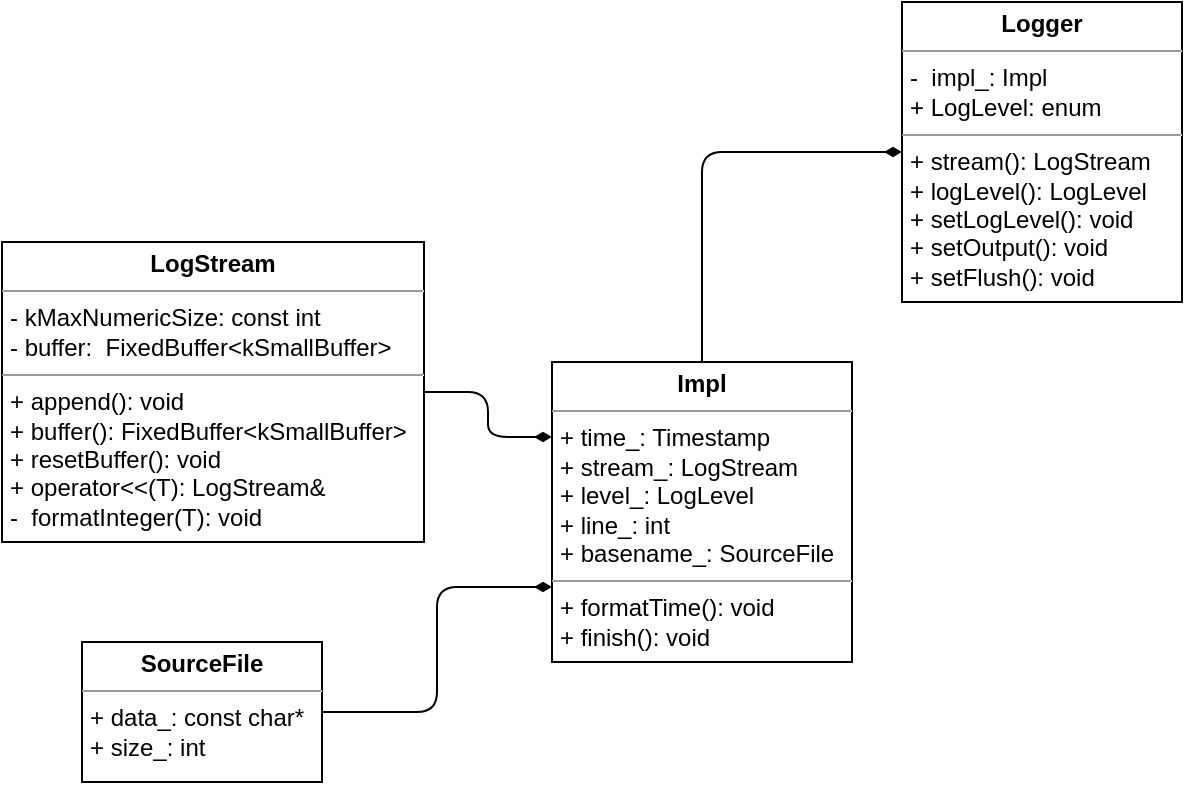 <mxfile>
    <diagram id="5JLQDm4VwHrj0RkSyBaU" name="第 1 页">
        <mxGraphModel dx="332" dy="592" grid="1" gridSize="10" guides="1" tooltips="1" connect="1" arrows="1" fold="1" page="1" pageScale="1" pageWidth="827" pageHeight="1169" math="0" shadow="0">
            <root>
                <mxCell id="0"/>
                <mxCell id="1" parent="0"/>
                <mxCell id="3" value="&lt;p style=&quot;margin:0px;margin-top:4px;text-align:center;&quot;&gt;&lt;b&gt;Logger&lt;/b&gt;&lt;/p&gt;&lt;hr size=&quot;1&quot;&gt;&lt;p style=&quot;margin:0px;margin-left:4px;&quot;&gt;-&amp;nbsp; impl_: Impl&lt;/p&gt;&lt;p style=&quot;margin:0px;margin-left:4px;&quot;&gt;+ LogLevel: enum&amp;nbsp;&lt;/p&gt;&lt;hr size=&quot;1&quot;&gt;&lt;p style=&quot;margin:0px;margin-left:4px;&quot;&gt;+ stream(): LogStream&lt;/p&gt;&lt;p style=&quot;margin:0px;margin-left:4px;&quot;&gt;+ logLevel(): LogLevel&lt;/p&gt;&lt;p style=&quot;margin:0px;margin-left:4px;&quot;&gt;+ setLogLevel(): void&lt;/p&gt;&lt;p style=&quot;margin:0px;margin-left:4px;&quot;&gt;+ setOutput(): void&lt;/p&gt;&lt;p style=&quot;margin:0px;margin-left:4px;&quot;&gt;+ setFlush(): void&lt;/p&gt;&lt;p style=&quot;margin:0px;margin-left:4px;&quot;&gt;&lt;br&gt;&lt;/p&gt;" style="verticalAlign=top;align=left;overflow=fill;fontSize=12;fontFamily=Helvetica;html=1;" parent="1" vertex="1">
                    <mxGeometry x="530" y="120" width="140" height="150" as="geometry"/>
                </mxCell>
                <mxCell id="9" style="edgeStyle=orthogonalEdgeStyle;html=1;exitX=1;exitY=0.5;exitDx=0;exitDy=0;entryX=0;entryY=0.25;entryDx=0;entryDy=0;endArrow=diamondThin;endFill=1;" parent="1" source="4" target="5" edge="1">
                    <mxGeometry relative="1" as="geometry"/>
                </mxCell>
                <mxCell id="4" value="&lt;p style=&quot;margin:0px;margin-top:4px;text-align:center;&quot;&gt;&lt;b&gt;LogStream&lt;/b&gt;&lt;/p&gt;&lt;hr size=&quot;1&quot;&gt;&lt;p style=&quot;margin:0px;margin-left:4px;&quot;&gt;- kMaxNumericSize: const int&lt;/p&gt;&lt;p style=&quot;margin:0px;margin-left:4px;&quot;&gt;- buffer:&amp;nbsp; FixedBuffer&amp;lt;kSmallBuffer&amp;gt;&lt;/p&gt;&lt;hr size=&quot;1&quot;&gt;&lt;p style=&quot;margin:0px;margin-left:4px;&quot;&gt;+ append(): void&lt;/p&gt;&lt;p style=&quot;margin:0px;margin-left:4px;&quot;&gt;+ buffer(): FixedBuffer&amp;lt;kSmallBuffer&amp;gt;&lt;/p&gt;&lt;p style=&quot;margin:0px;margin-left:4px;&quot;&gt;+ resetBuffer(): void&lt;/p&gt;&lt;p style=&quot;margin:0px;margin-left:4px;&quot;&gt;+ operator&amp;lt;&amp;lt;(T): LogStream&amp;amp;&lt;/p&gt;&lt;p style=&quot;margin:0px;margin-left:4px;&quot;&gt;-&amp;nbsp; formatInteger(T): void&lt;/p&gt;" style="verticalAlign=top;align=left;overflow=fill;fontSize=12;fontFamily=Helvetica;html=1;" parent="1" vertex="1">
                    <mxGeometry x="80" y="240" width="211" height="150" as="geometry"/>
                </mxCell>
                <mxCell id="8" style="edgeStyle=orthogonalEdgeStyle;html=1;exitX=0.5;exitY=0;exitDx=0;exitDy=0;entryX=0;entryY=0.5;entryDx=0;entryDy=0;endArrow=diamondThin;endFill=1;" parent="1" source="5" target="3" edge="1">
                    <mxGeometry relative="1" as="geometry"/>
                </mxCell>
                <mxCell id="5" value="&lt;p style=&quot;margin:0px;margin-top:4px;text-align:center;&quot;&gt;&lt;b&gt;Impl&lt;/b&gt;&lt;/p&gt;&lt;hr size=&quot;1&quot;&gt;&lt;p style=&quot;margin:0px;margin-left:4px;&quot;&gt;+ time_: Timestamp&lt;/p&gt;&lt;p style=&quot;margin:0px;margin-left:4px;&quot;&gt;+ stream_: LogStream&amp;nbsp;&lt;/p&gt;&lt;p style=&quot;margin:0px;margin-left:4px;&quot;&gt;+ level_: LogLevel&lt;/p&gt;&lt;p style=&quot;margin:0px;margin-left:4px;&quot;&gt;+ line_: int&lt;/p&gt;&lt;p style=&quot;margin:0px;margin-left:4px;&quot;&gt;+ basename_: SourceFile&lt;/p&gt;&lt;hr size=&quot;1&quot;&gt;&lt;p style=&quot;margin:0px;margin-left:4px;&quot;&gt;+ formatTime(): void&lt;/p&gt;&lt;p style=&quot;margin:0px;margin-left:4px;&quot;&gt;+ finish(): void&lt;/p&gt;" style="verticalAlign=top;align=left;overflow=fill;fontSize=12;fontFamily=Helvetica;html=1;" parent="1" vertex="1">
                    <mxGeometry x="355" y="300" width="150" height="150" as="geometry"/>
                </mxCell>
                <mxCell id="10" style="edgeStyle=orthogonalEdgeStyle;html=1;exitX=1;exitY=0.5;exitDx=0;exitDy=0;entryX=0;entryY=0.75;entryDx=0;entryDy=0;endArrow=diamondThin;endFill=1;" parent="1" source="7" target="5" edge="1">
                    <mxGeometry relative="1" as="geometry"/>
                </mxCell>
                <mxCell id="7" value="&lt;p style=&quot;margin:0px;margin-top:4px;text-align:center;&quot;&gt;&lt;b&gt;SourceFile&lt;/b&gt;&lt;/p&gt;&lt;hr size=&quot;1&quot;&gt;&lt;p style=&quot;margin:0px;margin-left:4px;&quot;&gt;+ data_: const char*&lt;/p&gt;&lt;p style=&quot;margin:0px;margin-left:4px;&quot;&gt;+ size_: int&amp;nbsp;&lt;/p&gt;&lt;p style=&quot;margin:0px;margin-left:4px;&quot;&gt;&lt;br&gt;&lt;/p&gt;" style="verticalAlign=top;align=left;overflow=fill;fontSize=12;fontFamily=Helvetica;html=1;" parent="1" vertex="1">
                    <mxGeometry x="120" y="440" width="120" height="70" as="geometry"/>
                </mxCell>
            </root>
        </mxGraphModel>
    </diagram>
</mxfile>